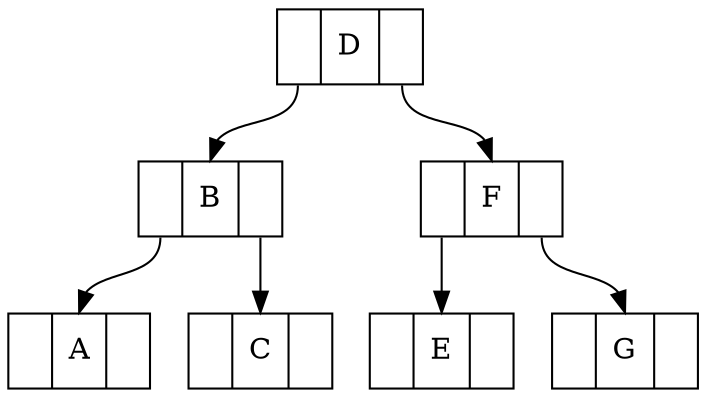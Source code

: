 digraph BinarySearchTree {

 Node [shape = record, label = "<left>|<name> \N|<right>"]
 A,B,C,D,E,F,G
 
D:left -> B:name
D:right -> F:name

B:left -> A:name
B:right -> C:name

F:left -> E:name
F:right -> G:name
 
 
}
